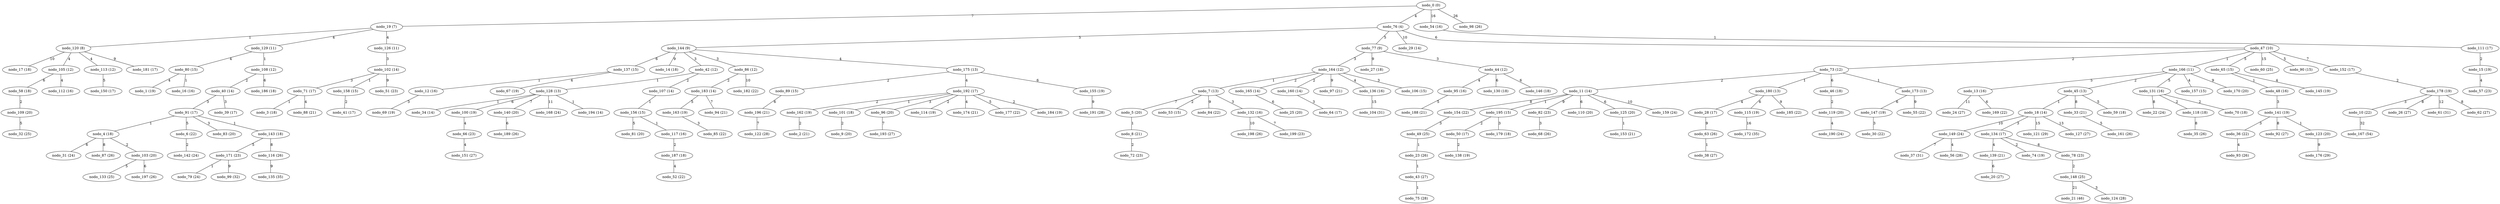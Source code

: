 graph gen_geografico_200_dijkstra {
 "nodo_80 (15)" -- "nodo_1 (19)" [label=4 weight=4]
 "nodo_162 (19)" -- "nodo_2 (21)" [label=2 weight=2]
 "nodo_71 (17)" -- "nodo_3 (18)" [label=1 weight=1]
 "nodo_91 (17)" -- "nodo_4 (18)" [label=1 weight=1]
 "nodo_7 (13)" -- "nodo_5 (20)" [label=7 weight=7]
 "nodo_91 (17)" -- "nodo_6 (22)" [label=5 weight=5]
 "nodo_164 (12)" -- "nodo_7 (13)" [label=1 weight=1]
 "nodo_5 (20)" -- "nodo_8 (21)" [label=1 weight=1]
 "nodo_101 (18)" -- "nodo_9 (20)" [label=2 weight=2]
 "nodo_178 (19)" -- "nodo_10 (22)" [label=3 weight=3]
 "nodo_73 (12)" -- "nodo_11 (14)" [label=2 weight=2]
 "nodo_137 (15)" -- "nodo_12 (16)" [label=1 weight=1]
 "nodo_166 (11)" -- "nodo_13 (16)" [label=5 weight=5]
 "nodo_144 (9)" -- "nodo_14 (18)" [label=9 weight=9]
 "nodo_111 (17)" -- "nodo_15 (19)" [label=2 weight=2]
 "nodo_80 (15)" -- "nodo_16 (16)" [label=1 weight=1]
 "nodo_120 (8)" -- "nodo_17 (18)" [label=10 weight=10]
 "nodo_45 (13)" -- "nodo_18 (14)" [label=1 weight=1]
 "nodo_0 (0)" -- "nodo_19 (7)" [label=7 weight=7]
 "nodo_139 (21)" -- "nodo_20 (27)" [label=6 weight=6]
 "nodo_148 (25)" -- "nodo_21 (46)" [label=21 weight=21]
 "nodo_131 (16)" -- "nodo_22 (24)" [label=8 weight=8]
 "nodo_49 (25)" -- "nodo_23 (26)" [label=1 weight=1]
 "nodo_13 (16)" -- "nodo_24 (27)" [label=11 weight=11]
 "nodo_165 (14)" -- "nodo_25 (20)" [label=6 weight=6]
 "nodo_178 (19)" -- "nodo_26 (27)" [label=8 weight=8]
 "nodo_77 (9)" -- "nodo_27 (18)" [label=9 weight=9]
 "nodo_180 (13)" -- "nodo_28 (17)" [label=4 weight=4]
 "nodo_76 (4)" -- "nodo_29 (14)" [label=10 weight=10]
 "nodo_147 (19)" -- "nodo_30 (22)" [label=3 weight=3]
 "nodo_4 (18)" -- "nodo_31 (24)" [label=6 weight=6]
 "nodo_109 (20)" -- "nodo_32 (25)" [label=5 weight=5]
 "nodo_45 (13)" -- "nodo_33 (21)" [label=8 weight=8]
 "nodo_128 (13)" -- "nodo_34 (14)" [label=1 weight=1]
 "nodo_118 (18)" -- "nodo_35 (26)" [label=8 weight=8]
 "nodo_141 (19)" -- "nodo_36 (22)" [label=3 weight=3]
 "nodo_149 (24)" -- "nodo_37 (31)" [label=7 weight=7]
 "nodo_63 (26)" -- "nodo_38 (27)" [label=1 weight=1]
 "nodo_40 (14)" -- "nodo_39 (17)" [label=3 weight=3]
 "nodo_108 (12)" -- "nodo_40 (14)" [label=2 weight=2]
 "nodo_158 (15)" -- "nodo_41 (17)" [label=2 weight=2]
 "nodo_144 (9)" -- "nodo_42 (12)" [label=3 weight=3]
 "nodo_23 (26)" -- "nodo_43 (27)" [label=1 weight=1]
 "nodo_77 (9)" -- "nodo_44 (12)" [label=3 weight=3]
 "nodo_166 (11)" -- "nodo_45 (13)" [label=2 weight=2]
 "nodo_73 (12)" -- "nodo_46 (18)" [label=6 weight=6]
 "nodo_76 (4)" -- "nodo_47 (10)" [label=6 weight=6]
 "nodo_65 (15)" -- "nodo_48 (16)" [label=1 weight=1]
 "nodo_154 (22)" -- "nodo_49 (25)" [label=3 weight=3]
 "nodo_195 (15)" -- "nodo_50 (17)" [label=2 weight=2]
 "nodo_102 (14)" -- "nodo_51 (23)" [label=9 weight=9]
 "nodo_187 (18)" -- "nodo_52 (22)" [label=4 weight=4]
 "nodo_7 (13)" -- "nodo_53 (15)" [label=2 weight=2]
 "nodo_0 (0)" -- "nodo_54 (16)" [label=16 weight=16]
 "nodo_173 (13)" -- "nodo_55 (22)" [label=9 weight=9]
 "nodo_149 (24)" -- "nodo_56 (28)" [label=4 weight=4]
 "nodo_15 (19)" -- "nodo_57 (23)" [label=4 weight=4]
 "nodo_105 (12)" -- "nodo_58 (18)" [label=6 weight=6]
 "nodo_45 (13)" -- "nodo_59 (18)" [label=5 weight=5]
 "nodo_47 (10)" -- "nodo_60 (25)" [label=15 weight=15]
 "nodo_178 (19)" -- "nodo_61 (31)" [label=12 weight=12]
 "nodo_178 (19)" -- "nodo_62 (27)" [label=8 weight=8]
 "nodo_28 (17)" -- "nodo_63 (26)" [label=9 weight=9]
 "nodo_160 (14)" -- "nodo_64 (17)" [label=3 weight=3]
 "nodo_47 (10)" -- "nodo_65 (15)" [label=5 weight=5]
 "nodo_100 (19)" -- "nodo_66 (23)" [label=4 weight=4]
 "nodo_137 (15)" -- "nodo_67 (19)" [label=4 weight=4]
 "nodo_82 (23)" -- "nodo_68 (26)" [label=3 weight=3]
 "nodo_12 (16)" -- "nodo_69 (19)" [label=3 weight=3]
 "nodo_131 (16)" -- "nodo_70 (18)" [label=2 weight=2]
 "nodo_102 (14)" -- "nodo_71 (17)" [label=3 weight=3]
 "nodo_8 (21)" -- "nodo_72 (23)" [label=2 weight=2]
 "nodo_47 (10)" -- "nodo_73 (12)" [label=2 weight=2]
 "nodo_134 (17)" -- "nodo_74 (19)" [label=2 weight=2]
 "nodo_43 (27)" -- "nodo_75 (28)" [label=1 weight=1]
 "nodo_0 (0)" -- "nodo_76 (4)" [label=4 weight=4]
 "nodo_76 (4)" -- "nodo_77 (9)" [label=5 weight=5]
 "nodo_134 (17)" -- "nodo_78 (23)" [label=6 weight=6]
 "nodo_171 (23)" -- "nodo_79 (24)" [label=1 weight=1]
 "nodo_129 (11)" -- "nodo_80 (15)" [label=4 weight=4]
 "nodo_156 (15)" -- "nodo_81 (20)" [label=5 weight=5]
 "nodo_11 (14)" -- "nodo_82 (23)" [label=9 weight=9]
 "nodo_91 (17)" -- "nodo_83 (20)" [label=3 weight=3]
 "nodo_7 (13)" -- "nodo_84 (22)" [label=9 weight=9]
 "nodo_163 (19)" -- "nodo_85 (22)" [label=3 weight=3]
 "nodo_144 (9)" -- "nodo_86 (12)" [label=3 weight=3]
 "nodo_4 (18)" -- "nodo_87 (26)" [label=8 weight=8]
 "nodo_71 (17)" -- "nodo_88 (21)" [label=4 weight=4]
 "nodo_175 (13)" -- "nodo_89 (15)" [label=2 weight=2]
 "nodo_47 (10)" -- "nodo_90 (15)" [label=5 weight=5]
 "nodo_40 (14)" -- "nodo_91 (17)" [label=3 weight=3]
 "nodo_141 (19)" -- "nodo_92 (27)" [label=8 weight=8]
 "nodo_36 (22)" -- "nodo_93 (26)" [label=4 weight=4]
 "nodo_183 (14)" -- "nodo_94 (21)" [label=7 weight=7]
 "nodo_44 (12)" -- "nodo_95 (16)" [label=4 weight=4]
 "nodo_192 (17)" -- "nodo_96 (20)" [label=3 weight=3]
 "nodo_164 (12)" -- "nodo_97 (21)" [label=9 weight=9]
 "nodo_0 (0)" -- "nodo_98 (26)" [label=26 weight=26]
 "nodo_171 (23)" -- "nodo_99 (32)" [label=9 weight=9]
 "nodo_128 (13)" -- "nodo_100 (19)" [label=6 weight=6]
 "nodo_192 (17)" -- "nodo_101 (18)" [label=1 weight=1]
 "nodo_126 (11)" -- "nodo_102 (14)" [label=3 weight=3]
 "nodo_4 (18)" -- "nodo_103 (20)" [label=2 weight=2]
 "nodo_136 (16)" -- "nodo_104 (31)" [label=15 weight=15]
 "nodo_120 (8)" -- "nodo_105 (12)" [label=4 weight=4]
 "nodo_164 (12)" -- "nodo_106 (15)" [label=3 weight=3]
 "nodo_42 (12)" -- "nodo_107 (14)" [label=2 weight=2]
 "nodo_129 (11)" -- "nodo_108 (12)" [label=1 weight=1]
 "nodo_58 (18)" -- "nodo_109 (20)" [label=2 weight=2]
 "nodo_11 (14)" -- "nodo_110 (20)" [label=6 weight=6]
 "nodo_54 (16)" -- "nodo_111 (17)" [label=1 weight=1]
 "nodo_105 (12)" -- "nodo_112 (16)" [label=4 weight=4]
 "nodo_120 (8)" -- "nodo_113 (12)" [label=4 weight=4]
 "nodo_192 (17)" -- "nodo_114 (19)" [label=2 weight=2]
 "nodo_180 (13)" -- "nodo_115 (19)" [label=6 weight=6]
 "nodo_143 (18)" -- "nodo_116 (26)" [label=8 weight=8]
 "nodo_156 (15)" -- "nodo_117 (16)" [label=1 weight=1]
 "nodo_131 (16)" -- "nodo_118 (18)" [label=2 weight=2]
 "nodo_46 (18)" -- "nodo_119 (20)" [label=2 weight=2]
 "nodo_19 (7)" -- "nodo_120 (8)" [label=1 weight=1]
 "nodo_18 (14)" -- "nodo_121 (29)" [label=15 weight=15]
 "nodo_196 (21)" -- "nodo_122 (28)" [label=7 weight=7]
 "nodo_141 (19)" -- "nodo_123 (20)" [label=1 weight=1]
 "nodo_148 (25)" -- "nodo_124 (28)" [label=3 weight=3]
 "nodo_11 (14)" -- "nodo_125 (20)" [label=6 weight=6]
 "nodo_19 (7)" -- "nodo_126 (11)" [label=4 weight=4]
 "nodo_18 (14)" -- "nodo_127 (27)" [label=13 weight=13]
 "nodo_42 (12)" -- "nodo_128 (13)" [label=1 weight=1]
 "nodo_19 (7)" -- "nodo_129 (11)" [label=4 weight=4]
 "nodo_44 (12)" -- "nodo_130 (18)" [label=6 weight=6]
 "nodo_166 (11)" -- "nodo_131 (16)" [label=5 weight=5]
 "nodo_7 (13)" -- "nodo_132 (16)" [label=3 weight=3]
 "nodo_103 (20)" -- "nodo_133 (25)" [label=5 weight=5]
 "nodo_18 (14)" -- "nodo_134 (17)" [label=3 weight=3]
 "nodo_116 (26)" -- "nodo_135 (35)" [label=9 weight=9]
 "nodo_164 (12)" -- "nodo_136 (16)" [label=4 weight=4]
 "nodo_144 (9)" -- "nodo_137 (15)" [label=6 weight=6]
 "nodo_50 (17)" -- "nodo_138 (19)" [label=2 weight=2]
 "nodo_134 (17)" -- "nodo_139 (21)" [label=4 weight=4]
 "nodo_128 (13)" -- "nodo_140 (20)" [label=7 weight=7]
 "nodo_48 (16)" -- "nodo_141 (19)" [label=3 weight=3]
 "nodo_6 (22)" -- "nodo_142 (24)" [label=2 weight=2]
 "nodo_91 (17)" -- "nodo_143 (18)" [label=1 weight=1]
 "nodo_76 (4)" -- "nodo_144 (9)" [label=5 weight=5]
 "nodo_65 (15)" -- "nodo_145 (19)" [label=4 weight=4]
 "nodo_44 (12)" -- "nodo_146 (18)" [label=6 weight=6]
 "nodo_173 (13)" -- "nodo_147 (19)" [label=6 weight=6]
 "nodo_78 (23)" -- "nodo_148 (25)" [label=2 weight=2]
 "nodo_18 (14)" -- "nodo_149 (24)" [label=10 weight=10]
 "nodo_113 (12)" -- "nodo_150 (17)" [label=5 weight=5]
 "nodo_66 (23)" -- "nodo_151 (27)" [label=4 weight=4]
 "nodo_47 (10)" -- "nodo_152 (17)" [label=7 weight=7]
 "nodo_125 (20)" -- "nodo_153 (21)" [label=1 weight=1]
 "nodo_11 (14)" -- "nodo_154 (22)" [label=8 weight=8]
 "nodo_175 (13)" -- "nodo_155 (19)" [label=6 weight=6]
 "nodo_107 (14)" -- "nodo_156 (15)" [label=1 weight=1]
 "nodo_166 (11)" -- "nodo_157 (15)" [label=4 weight=4]
 "nodo_102 (14)" -- "nodo_158 (15)" [label=1 weight=1]
 "nodo_11 (14)" -- "nodo_159 (24)" [label=10 weight=10]
 "nodo_164 (12)" -- "nodo_160 (14)" [label=2 weight=2]
 "nodo_33 (21)" -- "nodo_161 (26)" [label=5 weight=5]
 "nodo_192 (17)" -- "nodo_162 (19)" [label=2 weight=2]
 "nodo_183 (14)" -- "nodo_163 (19)" [label=5 weight=5]
 "nodo_77 (9)" -- "nodo_164 (12)" [label=3 weight=3]
 "nodo_164 (12)" -- "nodo_165 (14)" [label=2 weight=2]
 "nodo_47 (10)" -- "nodo_166 (11)" [label=1 weight=1]
 "nodo_10 (22)" -- "nodo_167 (54)" [label=32 weight=32]
 "nodo_128 (13)" -- "nodo_168 (24)" [label=11 weight=11]
 "nodo_13 (16)" -- "nodo_169 (22)" [label=6 weight=6]
 "nodo_166 (11)" -- "nodo_170 (20)" [label=9 weight=9]
 "nodo_143 (18)" -- "nodo_171 (23)" [label=5 weight=5]
 "nodo_115 (19)" -- "nodo_172 (35)" [label=16 weight=16]
 "nodo_73 (12)" -- "nodo_173 (13)" [label=1 weight=1]
 "nodo_192 (17)" -- "nodo_174 (21)" [label=4 weight=4]
 "nodo_144 (9)" -- "nodo_175 (13)" [label=4 weight=4]
 "nodo_123 (20)" -- "nodo_176 (29)" [label=9 weight=9]
 "nodo_192 (17)" -- "nodo_177 (22)" [label=5 weight=5]
 "nodo_152 (17)" -- "nodo_178 (19)" [label=2 weight=2]
 "nodo_195 (15)" -- "nodo_179 (18)" [label=3 weight=3]
 "nodo_73 (12)" -- "nodo_180 (13)" [label=1 weight=1]
 "nodo_120 (8)" -- "nodo_181 (17)" [label=9 weight=9]
 "nodo_86 (12)" -- "nodo_182 (22)" [label=10 weight=10]
 "nodo_86 (12)" -- "nodo_183 (14)" [label=2 weight=2]
 "nodo_192 (17)" -- "nodo_184 (19)" [label=2 weight=2]
 "nodo_180 (13)" -- "nodo_185 (22)" [label=9 weight=9]
 "nodo_108 (12)" -- "nodo_186 (18)" [label=6 weight=6]
 "nodo_117 (16)" -- "nodo_187 (18)" [label=2 weight=2]
 "nodo_95 (16)" -- "nodo_188 (21)" [label=5 weight=5]
 "nodo_140 (20)" -- "nodo_189 (26)" [label=6 weight=6]
 "nodo_119 (20)" -- "nodo_190 (24)" [label=4 weight=4]
 "nodo_155 (19)" -- "nodo_191 (28)" [label=9 weight=9]
 "nodo_175 (13)" -- "nodo_192 (17)" [label=4 weight=4]
 "nodo_96 (20)" -- "nodo_193 (27)" [label=7 weight=7]
 "nodo_128 (13)" -- "nodo_194 (14)" [label=1 weight=1]
 "nodo_11 (14)" -- "nodo_195 (15)" [label=1 weight=1]
 "nodo_89 (15)" -- "nodo_196 (21)" [label=6 weight=6]
 "nodo_103 (20)" -- "nodo_197 (26)" [label=6 weight=6]
 "nodo_132 (16)" -- "nodo_198 (26)" [label=10 weight=10]
 "nodo_132 (16)" -- "nodo_199 (23)" [label=7 weight=7]
}